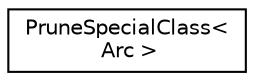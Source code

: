 digraph "Graphical Class Hierarchy"
{
  edge [fontname="Helvetica",fontsize="10",labelfontname="Helvetica",labelfontsize="10"];
  node [fontname="Helvetica",fontsize="10",shape=record];
  rankdir="LR";
  Node0 [label="PruneSpecialClass\<\l Arc \>",height=0.2,width=0.4,color="black", fillcolor="white", style="filled",URL="$classfst_1_1PruneSpecialClass.html",tooltip="This class is used to implement the function PruneSpecial. "];
}
